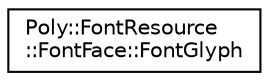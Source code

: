 digraph "Graphical Class Hierarchy"
{
  edge [fontname="Helvetica",fontsize="10",labelfontname="Helvetica",labelfontsize="10"];
  node [fontname="Helvetica",fontsize="10",shape=record];
  rankdir="LR";
  Node0 [label="Poly::FontResource\l::FontFace::FontGlyph",height=0.2,width=0.4,color="black", fillcolor="white", style="filled",URL="$struct_poly_1_1_font_resource_1_1_font_face_1_1_font_glyph.html"];
}
